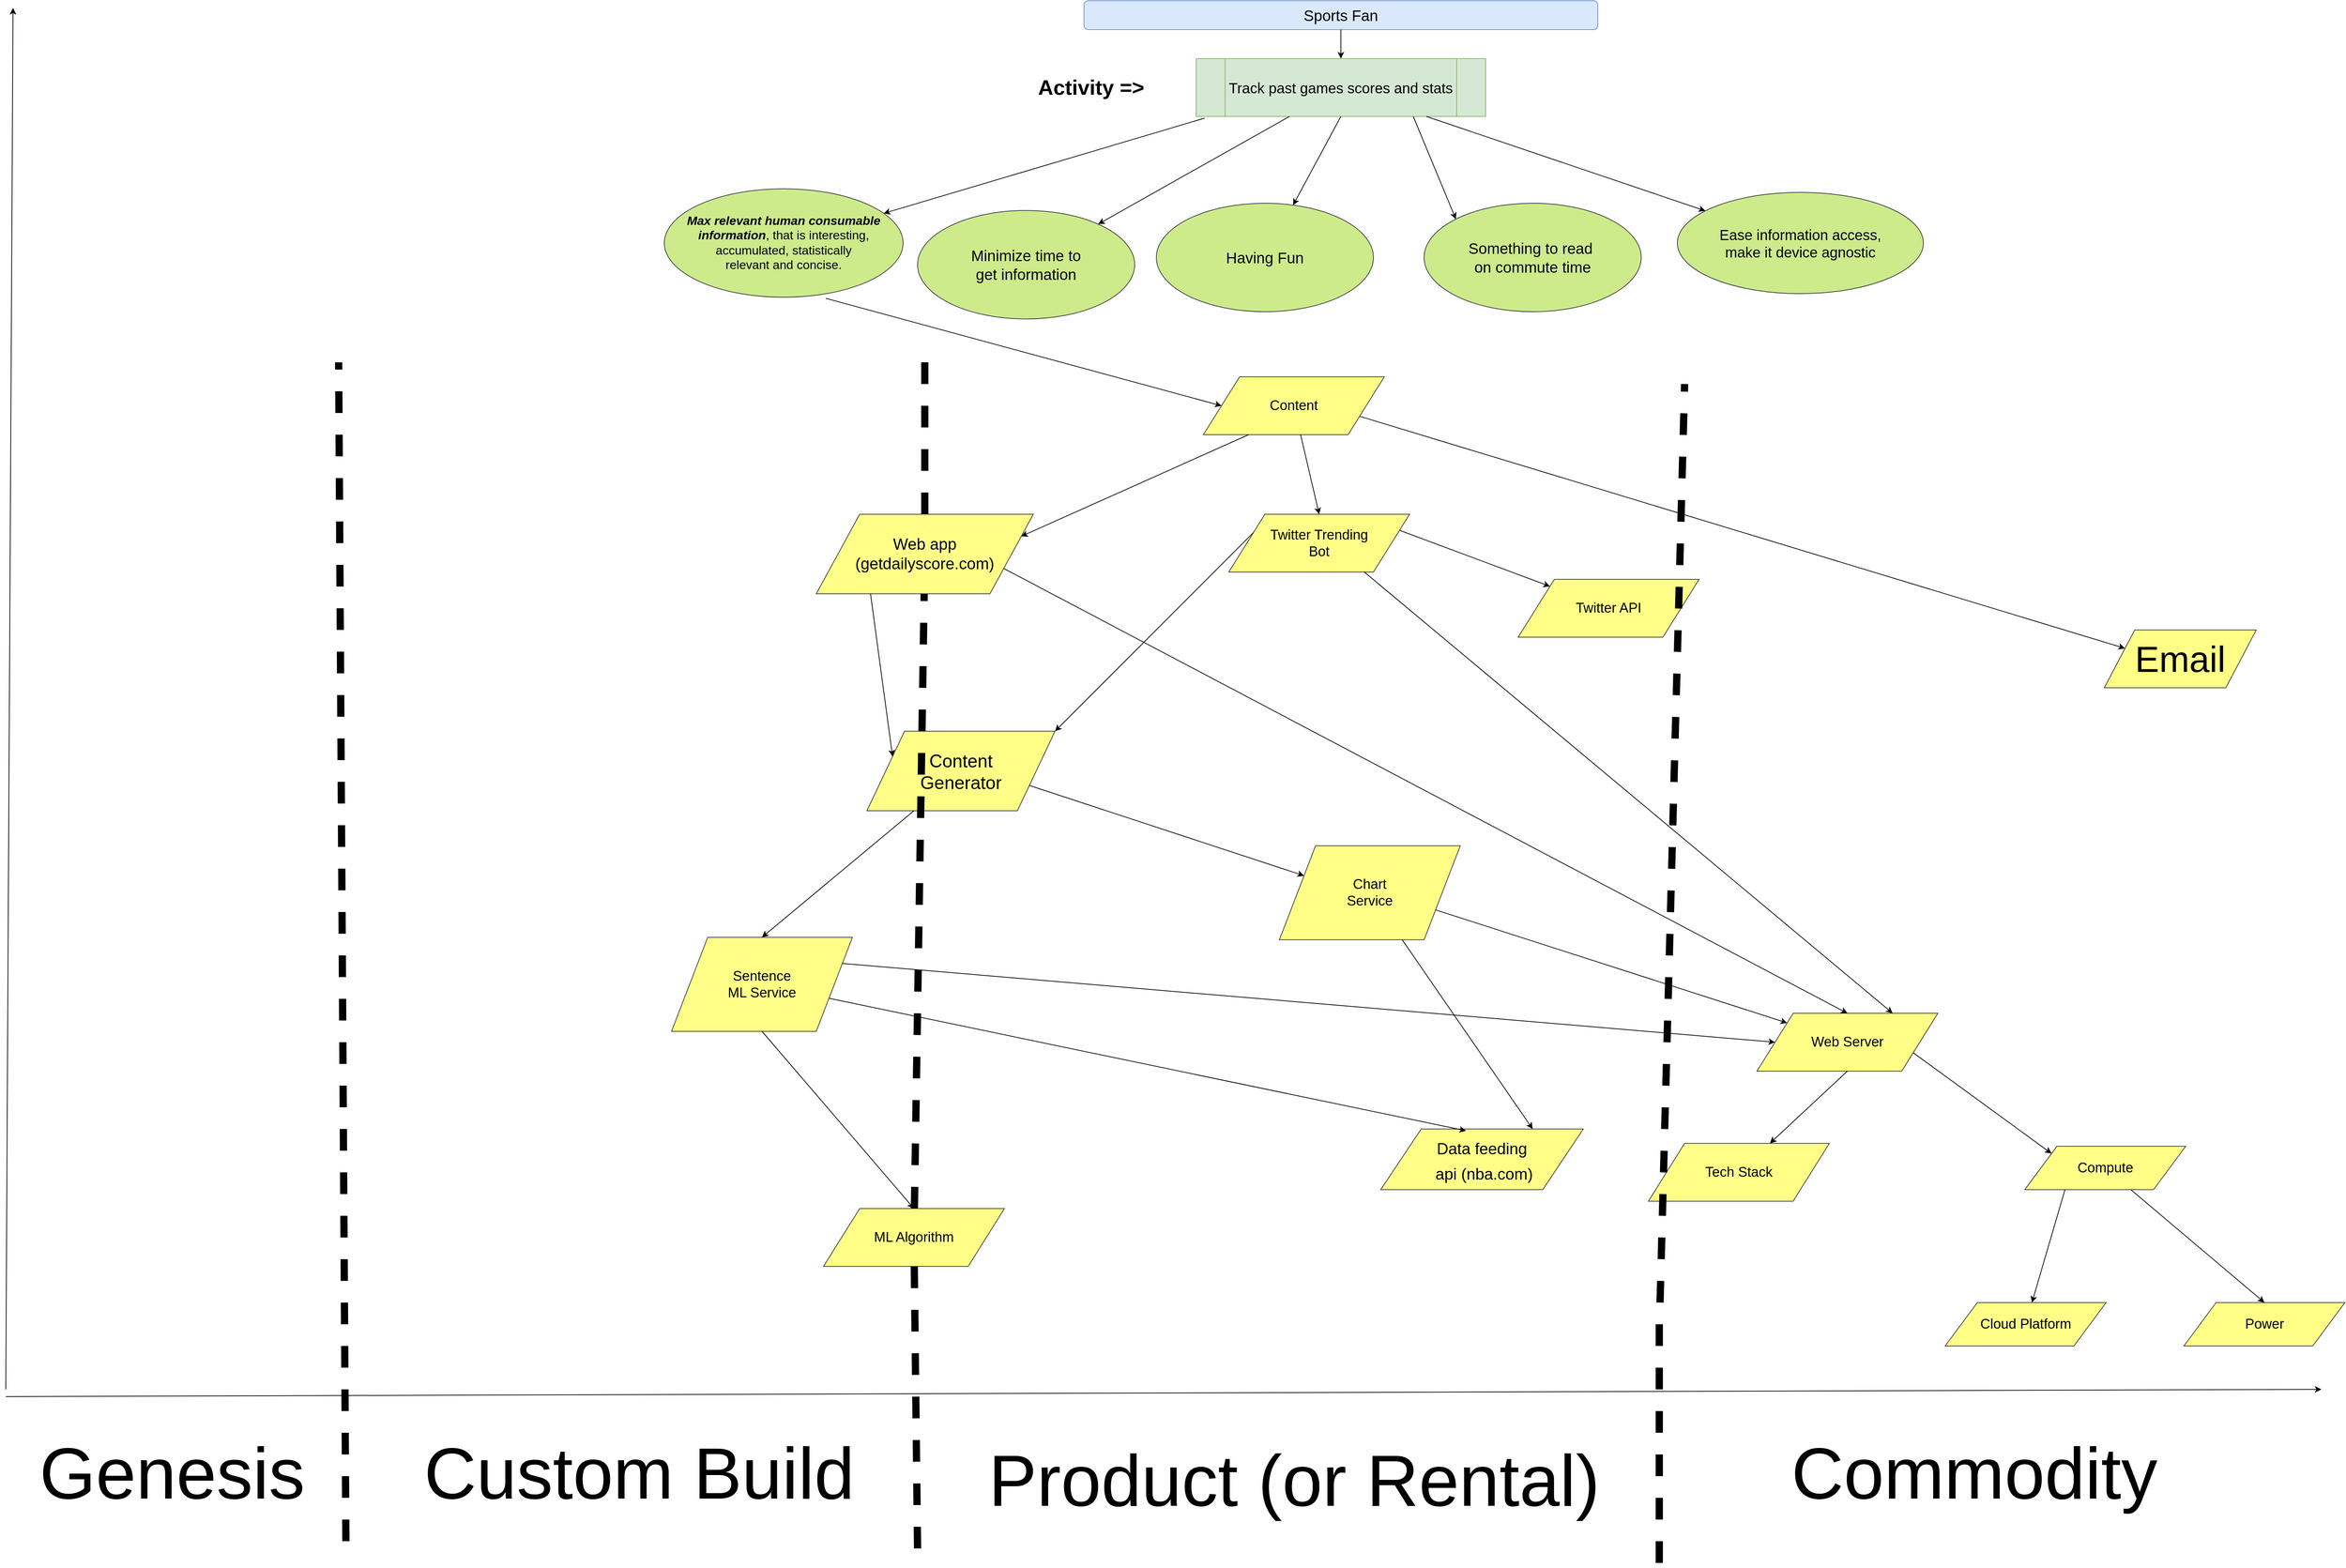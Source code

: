 <mxfile version="12.5.5" type="device"><diagram name="Page-1" id="42789a77-a242-8287-6e28-9cd8cfd52e62"><mxGraphModel dx="4066" dy="2513" grid="1" gridSize="10" guides="1" tooltips="1" connect="1" arrows="1" fold="1" page="1" pageScale="1" pageWidth="1100" pageHeight="850" background="#ffffff" math="0" shadow="0"><root><mxCell id="0"/><mxCell id="1" parent="0"/><mxCell id="Sqfoyh81WpPyErl1hCWX-1" value="Sports Fan" style="rounded=1;whiteSpace=wrap;html=1;fillColor=#dae8fc;strokeColor=#6c8ebf;fontSize=21;" parent="1" vertex="1"><mxGeometry x="440" y="-810" width="710" height="40" as="geometry"/></mxCell><mxCell id="Sqfoyh81WpPyErl1hCWX-2" value="Activity =&amp;gt;" style="text;html=1;strokeColor=none;fillColor=none;align=center;verticalAlign=middle;whiteSpace=wrap;rounded=0;fontStyle=1;fontSize=29;" parent="1" vertex="1"><mxGeometry x="320" y="-722.5" width="260" height="65" as="geometry"/></mxCell><mxCell id="Sqfoyh81WpPyErl1hCWX-3" value="Track past games scores and stats" style="shape=process;whiteSpace=wrap;html=1;backgroundOutline=1;fillColor=#d5e8d4;strokeColor=#82b366;fontSize=20;fontStyle=0" parent="1" vertex="1"><mxGeometry x="595" y="-730" width="400" height="80" as="geometry"/></mxCell><mxCell id="Sqfoyh81WpPyErl1hCWX-4" value="&lt;span style=&quot;font-size: 17px&quot;&gt;&lt;b style=&quot;font-style: italic ; font-size: 17px&quot;&gt;Max relevant human consumable &lt;br&gt;information&lt;/b&gt;&lt;/span&gt;, that is interesting, accumulated, statistically &lt;br&gt;relevant and concise." style="ellipse;whiteSpace=wrap;html=1;fillColor=#cdeb8b;strokeColor=#36393d;fontSize=17;" parent="1" vertex="1"><mxGeometry x="-140" y="-550" width="330" height="150" as="geometry"/></mxCell><mxCell id="Sqfoyh81WpPyErl1hCWX-7" value="Minimize time to &lt;br&gt;get information" style="ellipse;whiteSpace=wrap;html=1;fillColor=#cdeb8b;strokeColor=#36393d;fontSize=21;" parent="1" vertex="1"><mxGeometry x="210" y="-520" width="300" height="150" as="geometry"/></mxCell><mxCell id="Sqfoyh81WpPyErl1hCWX-8" value="Ease information access, &lt;br&gt;make it device agnostic" style="ellipse;whiteSpace=wrap;html=1;fillColor=#cdeb8b;strokeColor=#36393d;fontSize=20;" parent="1" vertex="1"><mxGeometry x="1260" y="-545" width="340" height="140" as="geometry"/></mxCell><mxCell id="Sqfoyh81WpPyErl1hCWX-10" value="" style="endArrow=classic;html=1;exitX=0.029;exitY=1.03;exitDx=0;exitDy=0;exitPerimeter=0;" parent="1" source="Sqfoyh81WpPyErl1hCWX-3" target="Sqfoyh81WpPyErl1hCWX-4" edge="1"><mxGeometry width="50" height="50" relative="1" as="geometry"><mxPoint x="280" y="-350" as="sourcePoint"/><mxPoint x="70" y="-40" as="targetPoint"/></mxGeometry></mxCell><mxCell id="Sqfoyh81WpPyErl1hCWX-11" value="" style="endArrow=classic;html=1;" parent="1" source="Sqfoyh81WpPyErl1hCWX-3" target="Sqfoyh81WpPyErl1hCWX-7" edge="1"><mxGeometry width="50" height="50" relative="1" as="geometry"><mxPoint x="10" y="-110" as="sourcePoint"/><mxPoint x="60" y="-160" as="targetPoint"/></mxGeometry></mxCell><mxCell id="Sqfoyh81WpPyErl1hCWX-12" value="" style="endArrow=classic;html=1;" parent="1" source="Sqfoyh81WpPyErl1hCWX-3" target="Sqfoyh81WpPyErl1hCWX-8" edge="1"><mxGeometry width="50" height="50" relative="1" as="geometry"><mxPoint x="10" y="-110" as="sourcePoint"/><mxPoint x="60" y="-160" as="targetPoint"/></mxGeometry></mxCell><mxCell id="Sqfoyh81WpPyErl1hCWX-14" value="" style="endArrow=classic;html=1;fontSize=19;" parent="1" source="Sqfoyh81WpPyErl1hCWX-1" target="Sqfoyh81WpPyErl1hCWX-3" edge="1"><mxGeometry width="50" height="50" relative="1" as="geometry"><mxPoint x="50" y="-410" as="sourcePoint"/><mxPoint x="100" y="-460" as="targetPoint"/></mxGeometry></mxCell><mxCell id="Sqfoyh81WpPyErl1hCWX-27" value="Email" style="shape=parallelogram;perimeter=parallelogramPerimeter;whiteSpace=wrap;html=1;fontSize=50;fillColor=#ffff88;strokeColor=#36393d;" parent="1" vertex="1"><mxGeometry x="1850" y="60" width="210" height="80" as="geometry"/></mxCell><mxCell id="Sqfoyh81WpPyErl1hCWX-59" value="&lt;font style=&quot;font-size: 22px&quot;&gt;Data feeding&lt;br&gt;&amp;nbsp;api (nba.com)&lt;/font&gt;" style="shape=parallelogram;perimeter=parallelogramPerimeter;whiteSpace=wrap;html=1;fontSize=29;fillColor=#ffff88;strokeColor=#36393d;" parent="1" vertex="1"><mxGeometry x="850" y="750.0" width="280" height="83.91" as="geometry"/></mxCell><mxCell id="IzNHaIqhkJBboBlYr7tV-2" value="Having Fun" style="ellipse;whiteSpace=wrap;html=1;fillColor=#cdeb8b;strokeColor=#36393d;fontSize=21;" parent="1" vertex="1"><mxGeometry x="540" y="-530" width="300" height="150" as="geometry"/></mxCell><mxCell id="IzNHaIqhkJBboBlYr7tV-6" value="Something to read&amp;nbsp;&lt;br&gt;on commute time" style="ellipse;whiteSpace=wrap;html=1;fillColor=#cdeb8b;strokeColor=#36393d;fontSize=21;" parent="1" vertex="1"><mxGeometry x="910" y="-530" width="300" height="150" as="geometry"/></mxCell><mxCell id="IzNHaIqhkJBboBlYr7tV-8" value="" style="endArrow=classic;html=1;exitX=0.5;exitY=1;exitDx=0;exitDy=0;" parent="1" source="Sqfoyh81WpPyErl1hCWX-3" target="IzNHaIqhkJBboBlYr7tV-2" edge="1"><mxGeometry width="50" height="50" relative="1" as="geometry"><mxPoint x="110" y="-190" as="sourcePoint"/><mxPoint x="160" y="-240" as="targetPoint"/></mxGeometry></mxCell><mxCell id="IzNHaIqhkJBboBlYr7tV-10" value="" style="endArrow=classic;html=1;exitX=0.75;exitY=1;exitDx=0;exitDy=0;entryX=0;entryY=0;entryDx=0;entryDy=0;" parent="1" source="Sqfoyh81WpPyErl1hCWX-3" target="IzNHaIqhkJBboBlYr7tV-6" edge="1"><mxGeometry width="50" height="50" relative="1" as="geometry"><mxPoint x="750" y="-230" as="sourcePoint"/><mxPoint x="800" y="-280" as="targetPoint"/></mxGeometry></mxCell><mxCell id="IzNHaIqhkJBboBlYr7tV-11" value="Content" style="shape=parallelogram;perimeter=parallelogramPerimeter;whiteSpace=wrap;html=1;fontSize=19;fillColor=#ffff88;strokeColor=#36393d;" parent="1" vertex="1"><mxGeometry x="605" y="-290" width="250" height="80" as="geometry"/></mxCell><mxCell id="IzNHaIqhkJBboBlYr7tV-16" value="Content &lt;br style=&quot;font-size: 25px;&quot;&gt;Generator" style="shape=parallelogram;perimeter=parallelogramPerimeter;whiteSpace=wrap;html=1;fontSize=25;fillColor=#ffff88;strokeColor=#36393d;" parent="1" vertex="1"><mxGeometry x="140" y="200" width="260" height="110" as="geometry"/></mxCell><mxCell id="IzNHaIqhkJBboBlYr7tV-17" value="Chart&lt;br&gt;Service" style="shape=parallelogram;perimeter=parallelogramPerimeter;whiteSpace=wrap;html=1;fontSize=19;fillColor=#ffff88;strokeColor=#36393d;" parent="1" vertex="1"><mxGeometry x="710" y="358.43" width="250" height="130" as="geometry"/></mxCell><mxCell id="IzNHaIqhkJBboBlYr7tV-21" value="Web Server" style="shape=parallelogram;perimeter=parallelogramPerimeter;whiteSpace=wrap;html=1;fontSize=19;fillColor=#ffff88;strokeColor=#36393d;" parent="1" vertex="1"><mxGeometry x="1370" y="590" width="250" height="80" as="geometry"/></mxCell><mxCell id="IzNHaIqhkJBboBlYr7tV-22" value="Tech Stack" style="shape=parallelogram;perimeter=parallelogramPerimeter;whiteSpace=wrap;html=1;fontSize=19;fillColor=#ffff88;strokeColor=#36393d;" parent="1" vertex="1"><mxGeometry x="1220" y="769.86" width="250" height="80" as="geometry"/></mxCell><mxCell id="IzNHaIqhkJBboBlYr7tV-24" value="Compute" style="shape=parallelogram;perimeter=parallelogramPerimeter;whiteSpace=wrap;html=1;fontSize=19;fillColor=#ffff88;strokeColor=#36393d;" parent="1" vertex="1"><mxGeometry x="1740" y="773.91" width="222.5" height="60" as="geometry"/></mxCell><mxCell id="IzNHaIqhkJBboBlYr7tV-25" value="Power" style="shape=parallelogram;perimeter=parallelogramPerimeter;whiteSpace=wrap;html=1;fontSize=19;fillColor=#ffff88;strokeColor=#36393d;" parent="1" vertex="1"><mxGeometry x="1960" y="990" width="222.5" height="60" as="geometry"/></mxCell><mxCell id="IzNHaIqhkJBboBlYr7tV-26" value="Sentence &lt;br&gt;ML Service" style="shape=parallelogram;perimeter=parallelogramPerimeter;whiteSpace=wrap;html=1;fontSize=19;fillColor=#ffff88;strokeColor=#36393d;" parent="1" vertex="1"><mxGeometry x="-130" y="485" width="250" height="130" as="geometry"/></mxCell><mxCell id="IzNHaIqhkJBboBlYr7tV-29" value="Twitter Trending&lt;br&gt;Bot" style="shape=parallelogram;perimeter=parallelogramPerimeter;whiteSpace=wrap;html=1;fontSize=19;fillColor=#ffff88;strokeColor=#36393d;" parent="1" vertex="1"><mxGeometry x="640" y="-100" width="250" height="80" as="geometry"/></mxCell><mxCell id="IzNHaIqhkJBboBlYr7tV-37" value="Twitter API" style="shape=parallelogram;perimeter=parallelogramPerimeter;whiteSpace=wrap;html=1;fontSize=19;fillColor=#ffff88;strokeColor=#36393d;" parent="1" vertex="1"><mxGeometry x="1040" y="-10" width="250" height="80" as="geometry"/></mxCell><mxCell id="IzNHaIqhkJBboBlYr7tV-43" value="" style="endArrow=classic;html=1;exitX=0.676;exitY=1.01;exitDx=0;exitDy=0;exitPerimeter=0;entryX=0;entryY=0.5;entryDx=0;entryDy=0;" parent="1" source="Sqfoyh81WpPyErl1hCWX-4" target="IzNHaIqhkJBboBlYr7tV-11" edge="1"><mxGeometry width="50" height="50" relative="1" as="geometry"><mxPoint x="100" y="-210" as="sourcePoint"/><mxPoint x="150" y="-260" as="targetPoint"/></mxGeometry></mxCell><mxCell id="IzNHaIqhkJBboBlYr7tV-55" value="" style="endArrow=classic;html=1;exitX=0.25;exitY=1;exitDx=0;exitDy=0;entryX=0.5;entryY=0;entryDx=0;entryDy=0;" parent="1" source="IzNHaIqhkJBboBlYr7tV-16" target="IzNHaIqhkJBboBlYr7tV-26" edge="1"><mxGeometry width="50" height="50" relative="1" as="geometry"><mxPoint x="-620" y="310" as="sourcePoint"/><mxPoint x="-570" y="260" as="targetPoint"/></mxGeometry></mxCell><mxCell id="IzNHaIqhkJBboBlYr7tV-59" value="" style="endArrow=classic;html=1;exitX=0.5;exitY=1;exitDx=0;exitDy=0;entryX=0.5;entryY=0;entryDx=0;entryDy=0;" parent="1" source="IzNHaIqhkJBboBlYr7tV-26" target="IzNHaIqhkJBboBlYr7tV-34" edge="1"><mxGeometry width="50" height="50" relative="1" as="geometry"><mxPoint x="-530" y="910" as="sourcePoint"/><mxPoint x="-480" y="860" as="targetPoint"/></mxGeometry></mxCell><mxCell id="IzNHaIqhkJBboBlYr7tV-63" value="" style="endArrow=classic;html=1;exitX=0.5;exitY=1;exitDx=0;exitDy=0;" parent="1" source="IzNHaIqhkJBboBlYr7tV-21" target="IzNHaIqhkJBboBlYr7tV-22" edge="1"><mxGeometry width="50" height="50" relative="1" as="geometry"><mxPoint x="480" y="780" as="sourcePoint"/><mxPoint x="530" y="730" as="targetPoint"/></mxGeometry></mxCell><mxCell id="IzNHaIqhkJBboBlYr7tV-64" value="" style="endArrow=classic;html=1;exitX=1;exitY=0.75;exitDx=0;exitDy=0;entryX=0;entryY=0;entryDx=0;entryDy=0;" parent="1" source="IzNHaIqhkJBboBlYr7tV-21" target="IzNHaIqhkJBboBlYr7tV-24" edge="1"><mxGeometry width="50" height="50" relative="1" as="geometry"><mxPoint x="390" y="660" as="sourcePoint"/><mxPoint x="440" y="610" as="targetPoint"/></mxGeometry></mxCell><mxCell id="IzNHaIqhkJBboBlYr7tV-66" value="Cloud Platform" style="shape=parallelogram;perimeter=parallelogramPerimeter;whiteSpace=wrap;html=1;fontSize=19;fillColor=#ffff88;strokeColor=#36393d;" parent="1" vertex="1"><mxGeometry x="1630" y="990" width="222.5" height="60" as="geometry"/></mxCell><mxCell id="IzNHaIqhkJBboBlYr7tV-69" value="" style="endArrow=classic;html=1;exitX=0.25;exitY=1;exitDx=0;exitDy=0;" parent="1" source="IzNHaIqhkJBboBlYr7tV-24" target="IzNHaIqhkJBboBlYr7tV-66" edge="1"><mxGeometry width="50" height="50" relative="1" as="geometry"><mxPoint x="930" y="940" as="sourcePoint"/><mxPoint x="980" y="890" as="targetPoint"/></mxGeometry></mxCell><mxCell id="IzNHaIqhkJBboBlYr7tV-70" value="" style="endArrow=classic;html=1;entryX=0.5;entryY=0;entryDx=0;entryDy=0;" parent="1" source="IzNHaIqhkJBboBlYr7tV-24" target="IzNHaIqhkJBboBlYr7tV-25" edge="1"><mxGeometry width="50" height="50" relative="1" as="geometry"><mxPoint x="1460" y="910" as="sourcePoint"/><mxPoint x="1510" y="860" as="targetPoint"/></mxGeometry></mxCell><mxCell id="fXYut_gXUxO2P41Z8ftH-12" value="" style="endArrow=classic;html=1;entryX=0.421;entryY=0.029;entryDx=0;entryDy=0;entryPerimeter=0;" edge="1" parent="1" source="IzNHaIqhkJBboBlYr7tV-26" target="Sqfoyh81WpPyErl1hCWX-59"><mxGeometry width="50" height="50" relative="1" as="geometry"><mxPoint x="-220" y="350" as="sourcePoint"/><mxPoint x="-170" y="300" as="targetPoint"/></mxGeometry></mxCell><mxCell id="fXYut_gXUxO2P41Z8ftH-13" value="" style="endArrow=classic;html=1;entryX=0.75;entryY=0;entryDx=0;entryDy=0;" edge="1" parent="1" source="IzNHaIqhkJBboBlYr7tV-17" target="Sqfoyh81WpPyErl1hCWX-59"><mxGeometry width="50" height="50" relative="1" as="geometry"><mxPoint x="-200" y="340" as="sourcePoint"/><mxPoint x="-150" y="290" as="targetPoint"/></mxGeometry></mxCell><mxCell id="fXYut_gXUxO2P41Z8ftH-14" value="" style="endArrow=classic;html=1;" edge="1" parent="1"><mxGeometry width="50" height="50" relative="1" as="geometry"><mxPoint x="-1050" y="1120" as="sourcePoint"/><mxPoint x="2150" y="1110" as="targetPoint"/></mxGeometry></mxCell><mxCell id="fXYut_gXUxO2P41Z8ftH-15" value="" style="endArrow=classic;html=1;" edge="1" parent="1"><mxGeometry width="50" height="50" relative="1" as="geometry"><mxPoint x="-1050" y="1110" as="sourcePoint"/><mxPoint x="-1040" y="-800" as="targetPoint"/></mxGeometry></mxCell><mxCell id="fXYut_gXUxO2P41Z8ftH-16" value="Genesis" style="text;html=1;strokeColor=none;fillColor=none;align=center;verticalAlign=middle;whiteSpace=wrap;rounded=0;fontSize=100;" vertex="1" parent="1"><mxGeometry x="-1020" y="1150" width="400" height="150" as="geometry"/></mxCell><mxCell id="fXYut_gXUxO2P41Z8ftH-17" value="Custom Build" style="text;html=1;align=center;verticalAlign=middle;resizable=0;points=[];autosize=1;fontSize=100;" vertex="1" parent="1"><mxGeometry x="-480" y="1160" width="610" height="130" as="geometry"/></mxCell><mxCell id="fXYut_gXUxO2P41Z8ftH-18" value="Product (or Rental)" style="text;html=1;align=center;verticalAlign=middle;resizable=0;points=[];autosize=1;fontSize=100;" vertex="1" parent="1"><mxGeometry x="300" y="1170" width="860" height="130" as="geometry"/></mxCell><mxCell id="fXYut_gXUxO2P41Z8ftH-19" value="Commodity" style="text;html=1;align=center;verticalAlign=middle;resizable=0;points=[];autosize=1;fontSize=100;" vertex="1" parent="1"><mxGeometry x="1410" y="1160" width="520" height="130" as="geometry"/></mxCell><mxCell id="fXYut_gXUxO2P41Z8ftH-20" value="" style="endArrow=none;dashed=1;html=1;fontSize=200;fontStyle=1;strokeWidth=10;" edge="1" parent="1"><mxGeometry width="50" height="50" relative="1" as="geometry"><mxPoint x="-580" y="1320" as="sourcePoint"/><mxPoint x="-590" y="-310" as="targetPoint"/></mxGeometry></mxCell><mxCell id="fXYut_gXUxO2P41Z8ftH-21" value="" style="endArrow=none;dashed=1;html=1;fontSize=200;fontStyle=1;strokeWidth=10;" edge="1" parent="1" source="lyD-HpiRpPjOEnl6V3W5-5"><mxGeometry width="50" height="50" relative="1" as="geometry"><mxPoint x="210" y="1330" as="sourcePoint"/><mxPoint x="220" y="-310" as="targetPoint"/></mxGeometry></mxCell><mxCell id="fXYut_gXUxO2P41Z8ftH-22" value="" style="endArrow=none;dashed=1;html=1;fontSize=200;fontStyle=1;strokeWidth=10;" edge="1" parent="1"><mxGeometry width="50" height="50" relative="1" as="geometry"><mxPoint x="1236.069" y="990" as="sourcePoint"/><mxPoint x="1270" y="-280" as="targetPoint"/></mxGeometry></mxCell><mxCell id="lyD-HpiRpPjOEnl6V3W5-5" value="Web app &lt;br style=&quot;font-size: 22px;&quot;&gt;(getdailyscore.com)" style="shape=parallelogram;perimeter=parallelogramPerimeter;whiteSpace=wrap;html=1;fontSize=22;fillColor=#ffff88;strokeColor=#36393d;" parent="1" vertex="1"><mxGeometry x="70" y="-100" width="300" height="110" as="geometry"/></mxCell><mxCell id="fXYut_gXUxO2P41Z8ftH-36" value="" style="endArrow=none;dashed=1;html=1;fontSize=200;fontStyle=1;strokeWidth=10;" edge="1" parent="1" source="IzNHaIqhkJBboBlYr7tV-34" target="lyD-HpiRpPjOEnl6V3W5-5"><mxGeometry width="50" height="50" relative="1" as="geometry"><mxPoint x="210" y="1330" as="sourcePoint"/><mxPoint x="200" y="-300" as="targetPoint"/></mxGeometry></mxCell><mxCell id="fXYut_gXUxO2P41Z8ftH-38" value="" style="endArrow=classic;html=1;strokeWidth=1;fontSize=200;exitX=0;exitY=0.25;exitDx=0;exitDy=0;entryX=1;entryY=0;entryDx=0;entryDy=0;" edge="1" parent="1" source="IzNHaIqhkJBboBlYr7tV-29" target="IzNHaIqhkJBboBlYr7tV-16"><mxGeometry width="50" height="50" relative="1" as="geometry"><mxPoint x="410" y="150" as="sourcePoint"/><mxPoint x="460" y="100" as="targetPoint"/></mxGeometry></mxCell><mxCell id="IzNHaIqhkJBboBlYr7tV-34" value="ML Algorithm" style="shape=parallelogram;perimeter=parallelogramPerimeter;whiteSpace=wrap;html=1;fontSize=19;fillColor=#ffff88;strokeColor=#36393d;" parent="1" vertex="1"><mxGeometry x="80" y="860" width="250" height="80" as="geometry"/></mxCell><mxCell id="fXYut_gXUxO2P41Z8ftH-39" value="" style="endArrow=none;dashed=1;html=1;fontSize=200;fontStyle=1;strokeWidth=10;" edge="1" parent="1" target="IzNHaIqhkJBboBlYr7tV-34"><mxGeometry width="50" height="50" relative="1" as="geometry"><mxPoint x="210" y="1330" as="sourcePoint"/><mxPoint x="195.426" y="-40" as="targetPoint"/></mxGeometry></mxCell><mxCell id="fXYut_gXUxO2P41Z8ftH-41" value="" style="endArrow=none;dashed=1;html=1;fontSize=200;fontStyle=1;strokeWidth=10;" edge="1" parent="1"><mxGeometry width="50" height="50" relative="1" as="geometry"><mxPoint x="1235" y="1350" as="sourcePoint"/><mxPoint x="1235" y="990" as="targetPoint"/></mxGeometry></mxCell><mxCell id="fXYut_gXUxO2P41Z8ftH-44" value="" style="endArrow=classic;html=1;strokeWidth=1;fontSize=200;exitX=0.25;exitY=1;exitDx=0;exitDy=0;entryX=0;entryY=0.25;entryDx=0;entryDy=0;" edge="1" parent="1" source="lyD-HpiRpPjOEnl6V3W5-5" target="IzNHaIqhkJBboBlYr7tV-16"><mxGeometry width="50" height="50" relative="1" as="geometry"><mxPoint x="-170" y="120" as="sourcePoint"/><mxPoint x="-120" y="70" as="targetPoint"/></mxGeometry></mxCell><mxCell id="fXYut_gXUxO2P41Z8ftH-45" value="" style="endArrow=classic;html=1;strokeWidth=1;fontSize=200;entryX=0;entryY=0.25;entryDx=0;entryDy=0;exitX=1;exitY=0.75;exitDx=0;exitDy=0;" edge="1" parent="1" source="IzNHaIqhkJBboBlYr7tV-11" target="Sqfoyh81WpPyErl1hCWX-27"><mxGeometry width="50" height="50" relative="1" as="geometry"><mxPoint x="900" y="-130" as="sourcePoint"/><mxPoint x="950" y="-180" as="targetPoint"/></mxGeometry></mxCell><mxCell id="fXYut_gXUxO2P41Z8ftH-46" value="" style="endArrow=classic;html=1;strokeWidth=1;fontSize=200;exitX=0.25;exitY=1;exitDx=0;exitDy=0;entryX=1;entryY=0.25;entryDx=0;entryDy=0;" edge="1" parent="1" source="IzNHaIqhkJBboBlYr7tV-11" target="lyD-HpiRpPjOEnl6V3W5-5"><mxGeometry width="50" height="50" relative="1" as="geometry"><mxPoint x="450" y="-20" as="sourcePoint"/><mxPoint x="500" y="-70" as="targetPoint"/></mxGeometry></mxCell><mxCell id="fXYut_gXUxO2P41Z8ftH-47" value="" style="endArrow=classic;html=1;strokeWidth=1;fontSize=200;entryX=0.5;entryY=0;entryDx=0;entryDy=0;" edge="1" parent="1" source="IzNHaIqhkJBboBlYr7tV-11" target="IzNHaIqhkJBboBlYr7tV-29"><mxGeometry width="50" height="50" relative="1" as="geometry"><mxPoint x="690" y="-20" as="sourcePoint"/><mxPoint x="740" y="-70" as="targetPoint"/></mxGeometry></mxCell><mxCell id="fXYut_gXUxO2P41Z8ftH-55" value="" style="endArrow=classic;html=1;strokeWidth=1;fontSize=200;exitX=1;exitY=0.25;exitDx=0;exitDy=0;" edge="1" parent="1" source="IzNHaIqhkJBboBlYr7tV-29" target="IzNHaIqhkJBboBlYr7tV-37"><mxGeometry width="50" height="50" relative="1" as="geometry"><mxPoint x="870" y="110" as="sourcePoint"/><mxPoint x="920" y="60" as="targetPoint"/></mxGeometry></mxCell><mxCell id="fXYut_gXUxO2P41Z8ftH-58" value="" style="endArrow=classic;html=1;strokeWidth=1;fontSize=200;exitX=1;exitY=0.25;exitDx=0;exitDy=0;entryX=0;entryY=0.5;entryDx=0;entryDy=0;" edge="1" parent="1" source="IzNHaIqhkJBboBlYr7tV-26" target="IzNHaIqhkJBboBlYr7tV-21"><mxGeometry width="50" height="50" relative="1" as="geometry"><mxPoint x="450" y="510" as="sourcePoint"/><mxPoint x="500" y="460" as="targetPoint"/></mxGeometry></mxCell><mxCell id="fXYut_gXUxO2P41Z8ftH-59" value="" style="endArrow=classic;html=1;strokeWidth=1;fontSize=50;exitX=1;exitY=0.75;exitDx=0;exitDy=0;entryX=0;entryY=0;entryDx=0;entryDy=0;" edge="1" parent="1" source="IzNHaIqhkJBboBlYr7tV-17" target="IzNHaIqhkJBboBlYr7tV-21"><mxGeometry width="50" height="50" relative="1" as="geometry"><mxPoint x="1070" y="430" as="sourcePoint"/><mxPoint x="1120" y="380" as="targetPoint"/></mxGeometry></mxCell><mxCell id="fXYut_gXUxO2P41Z8ftH-60" value="" style="endArrow=classic;html=1;strokeWidth=1;fontSize=50;exitX=1;exitY=0.75;exitDx=0;exitDy=0;entryX=0.5;entryY=0;entryDx=0;entryDy=0;" edge="1" parent="1" source="lyD-HpiRpPjOEnl6V3W5-5" target="IzNHaIqhkJBboBlYr7tV-21"><mxGeometry width="50" height="50" relative="1" as="geometry"><mxPoint x="1390" y="400" as="sourcePoint"/><mxPoint x="1440" y="350" as="targetPoint"/></mxGeometry></mxCell><mxCell id="fXYut_gXUxO2P41Z8ftH-61" value="" style="endArrow=classic;html=1;strokeWidth=1;fontSize=50;exitX=0.75;exitY=1;exitDx=0;exitDy=0;entryX=0.75;entryY=0;entryDx=0;entryDy=0;" edge="1" parent="1" source="IzNHaIqhkJBboBlYr7tV-29" target="IzNHaIqhkJBboBlYr7tV-21"><mxGeometry width="50" height="50" relative="1" as="geometry"><mxPoint x="980" y="220" as="sourcePoint"/><mxPoint x="1030" y="170" as="targetPoint"/></mxGeometry></mxCell><mxCell id="fXYut_gXUxO2P41Z8ftH-63" value="" style="endArrow=classic;html=1;strokeWidth=1;fontSize=22;entryX=0;entryY=0.25;entryDx=0;entryDy=0;exitX=1;exitY=0.75;exitDx=0;exitDy=0;" edge="1" parent="1" source="IzNHaIqhkJBboBlYr7tV-16" target="IzNHaIqhkJBboBlYr7tV-17"><mxGeometry width="50" height="50" relative="1" as="geometry"><mxPoint x="480" y="330" as="sourcePoint"/><mxPoint x="530" y="280" as="targetPoint"/></mxGeometry></mxCell></root></mxGraphModel></diagram></mxfile>